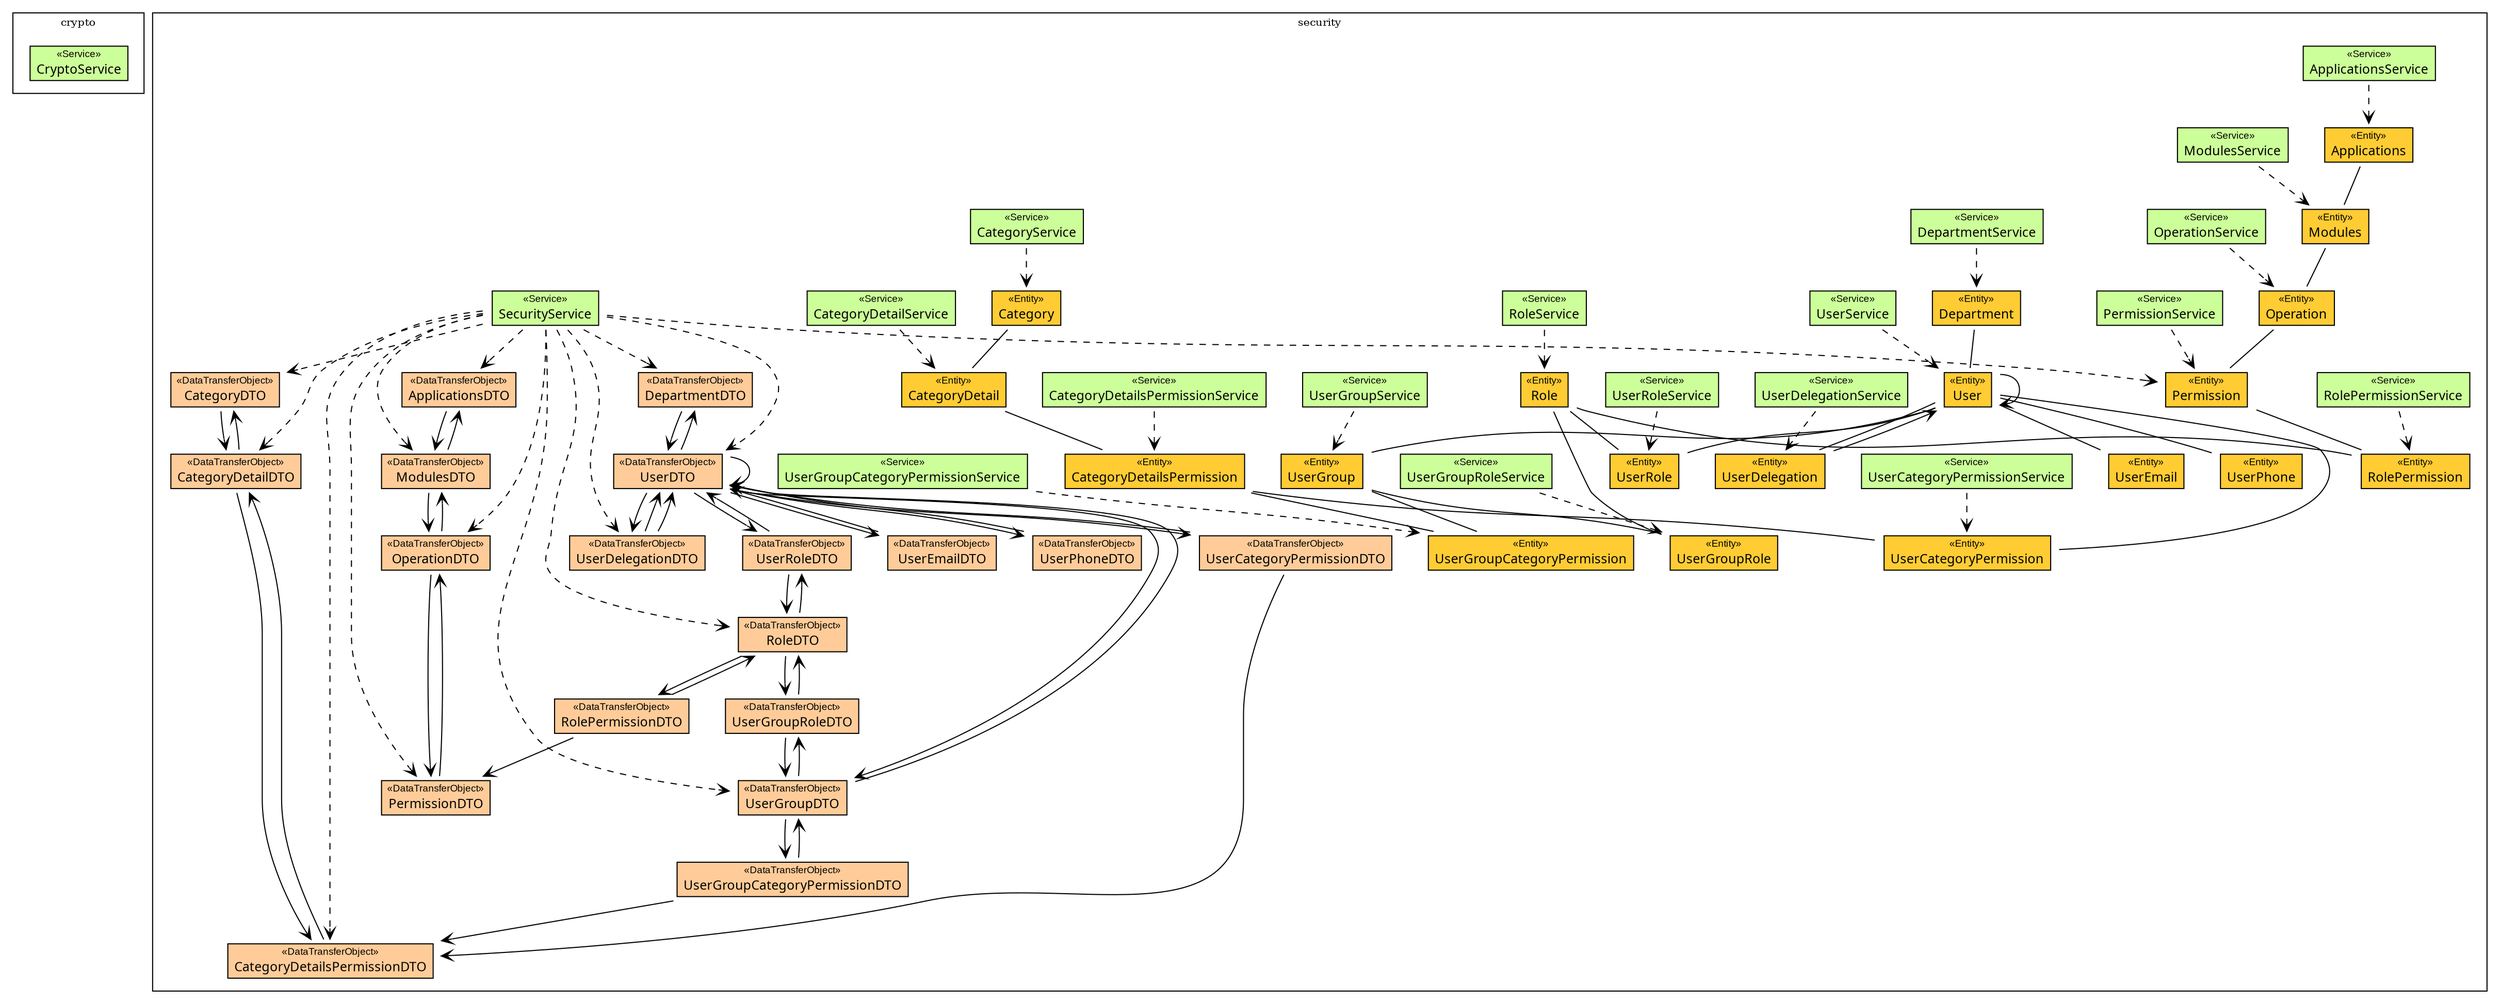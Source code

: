 
	
digraph G {             
	fontsize = 10        
	node [                          
		fontsize = 10                
		fontname="arial"
		shape=plaintext
	     ]        
	     
	edge [                            
		fontsize = 10        
	     ]        
	
	
	
		subgraph clustercrypto {
			label = "crypto"  
			
				
					
	CryptoService [label=<<table border="0" cellborder="1" cellspacing="0" cellpadding="0" port="p" bgcolor="#CCFF99" >
	<tr><td>
	<table border="0" cellspacing="1" cellpadding="1">
		<tr><td> &laquo;Service&raquo; </td></tr>
		<tr><td><font face="arialbd"  point-size="12.0"> CryptoService </font></td></tr>
	</table></td></tr>
	</table>>, fontname="arial", fontcolor="black", fontsize=9.0];

					
				
				
			
		}
	

	
		subgraph clustersecurity {
			label = "security"  
			
				
					
	ApplicationsService [label=<<table border="0" cellborder="1" cellspacing="0" cellpadding="0" port="p" bgcolor="#CCFF99" >
	<tr><td>
	<table border="0" cellspacing="1" cellpadding="1">
		<tr><td> &laquo;Service&raquo; </td></tr>
		<tr><td><font face="arialbd"  point-size="12.0"> ApplicationsService </font></td></tr>
	</table></td></tr>
	</table>>, fontname="arial", fontcolor="black", fontsize=9.0];

	CategoryDetailService [label=<<table border="0" cellborder="1" cellspacing="0" cellpadding="0" port="p" bgcolor="#CCFF99" >
	<tr><td>
	<table border="0" cellspacing="1" cellpadding="1">
		<tr><td> &laquo;Service&raquo; </td></tr>
		<tr><td><font face="arialbd"  point-size="12.0"> CategoryDetailService </font></td></tr>
	</table></td></tr>
	</table>>, fontname="arial", fontcolor="black", fontsize=9.0];

	CategoryDetailsPermissionService [label=<<table border="0" cellborder="1" cellspacing="0" cellpadding="0" port="p" bgcolor="#CCFF99" >
	<tr><td>
	<table border="0" cellspacing="1" cellpadding="1">
		<tr><td> &laquo;Service&raquo; </td></tr>
		<tr><td><font face="arialbd"  point-size="12.0"> CategoryDetailsPermissionService </font></td></tr>
	</table></td></tr>
	</table>>, fontname="arial", fontcolor="black", fontsize=9.0];

	CategoryService [label=<<table border="0" cellborder="1" cellspacing="0" cellpadding="0" port="p" bgcolor="#CCFF99" >
	<tr><td>
	<table border="0" cellspacing="1" cellpadding="1">
		<tr><td> &laquo;Service&raquo; </td></tr>
		<tr><td><font face="arialbd"  point-size="12.0"> CategoryService </font></td></tr>
	</table></td></tr>
	</table>>, fontname="arial", fontcolor="black", fontsize=9.0];

	DepartmentService [label=<<table border="0" cellborder="1" cellspacing="0" cellpadding="0" port="p" bgcolor="#CCFF99" >
	<tr><td>
	<table border="0" cellspacing="1" cellpadding="1">
		<tr><td> &laquo;Service&raquo; </td></tr>
		<tr><td><font face="arialbd"  point-size="12.0"> DepartmentService </font></td></tr>
	</table></td></tr>
	</table>>, fontname="arial", fontcolor="black", fontsize=9.0];

	ModulesService [label=<<table border="0" cellborder="1" cellspacing="0" cellpadding="0" port="p" bgcolor="#CCFF99" >
	<tr><td>
	<table border="0" cellspacing="1" cellpadding="1">
		<tr><td> &laquo;Service&raquo; </td></tr>
		<tr><td><font face="arialbd"  point-size="12.0"> ModulesService </font></td></tr>
	</table></td></tr>
	</table>>, fontname="arial", fontcolor="black", fontsize=9.0];

	OperationService [label=<<table border="0" cellborder="1" cellspacing="0" cellpadding="0" port="p" bgcolor="#CCFF99" >
	<tr><td>
	<table border="0" cellspacing="1" cellpadding="1">
		<tr><td> &laquo;Service&raquo; </td></tr>
		<tr><td><font face="arialbd"  point-size="12.0"> OperationService </font></td></tr>
	</table></td></tr>
	</table>>, fontname="arial", fontcolor="black", fontsize=9.0];

	PermissionService [label=<<table border="0" cellborder="1" cellspacing="0" cellpadding="0" port="p" bgcolor="#CCFF99" >
	<tr><td>
	<table border="0" cellspacing="1" cellpadding="1">
		<tr><td> &laquo;Service&raquo; </td></tr>
		<tr><td><font face="arialbd"  point-size="12.0"> PermissionService </font></td></tr>
	</table></td></tr>
	</table>>, fontname="arial", fontcolor="black", fontsize=9.0];

	RolePermissionService [label=<<table border="0" cellborder="1" cellspacing="0" cellpadding="0" port="p" bgcolor="#CCFF99" >
	<tr><td>
	<table border="0" cellspacing="1" cellpadding="1">
		<tr><td> &laquo;Service&raquo; </td></tr>
		<tr><td><font face="arialbd"  point-size="12.0"> RolePermissionService </font></td></tr>
	</table></td></tr>
	</table>>, fontname="arial", fontcolor="black", fontsize=9.0];

	RoleService [label=<<table border="0" cellborder="1" cellspacing="0" cellpadding="0" port="p" bgcolor="#CCFF99" >
	<tr><td>
	<table border="0" cellspacing="1" cellpadding="1">
		<tr><td> &laquo;Service&raquo; </td></tr>
		<tr><td><font face="arialbd"  point-size="12.0"> RoleService </font></td></tr>
	</table></td></tr>
	</table>>, fontname="arial", fontcolor="black", fontsize=9.0];

	SecurityService [label=<<table border="0" cellborder="1" cellspacing="0" cellpadding="0" port="p" bgcolor="#CCFF99" >
	<tr><td>
	<table border="0" cellspacing="1" cellpadding="1">
		<tr><td> &laquo;Service&raquo; </td></tr>
		<tr><td><font face="arialbd"  point-size="12.0"> SecurityService </font></td></tr>
	</table></td></tr>
	</table>>, fontname="arial", fontcolor="black", fontsize=9.0];

	UserCategoryPermissionService [label=<<table border="0" cellborder="1" cellspacing="0" cellpadding="0" port="p" bgcolor="#CCFF99" >
	<tr><td>
	<table border="0" cellspacing="1" cellpadding="1">
		<tr><td> &laquo;Service&raquo; </td></tr>
		<tr><td><font face="arialbd"  point-size="12.0"> UserCategoryPermissionService </font></td></tr>
	</table></td></tr>
	</table>>, fontname="arial", fontcolor="black", fontsize=9.0];

	UserDelegationService [label=<<table border="0" cellborder="1" cellspacing="0" cellpadding="0" port="p" bgcolor="#CCFF99" >
	<tr><td>
	<table border="0" cellspacing="1" cellpadding="1">
		<tr><td> &laquo;Service&raquo; </td></tr>
		<tr><td><font face="arialbd"  point-size="12.0"> UserDelegationService </font></td></tr>
	</table></td></tr>
	</table>>, fontname="arial", fontcolor="black", fontsize=9.0];

	UserGroupCategoryPermissionService [label=<<table border="0" cellborder="1" cellspacing="0" cellpadding="0" port="p" bgcolor="#CCFF99" >
	<tr><td>
	<table border="0" cellspacing="1" cellpadding="1">
		<tr><td> &laquo;Service&raquo; </td></tr>
		<tr><td><font face="arialbd"  point-size="12.0"> UserGroupCategoryPermissionService </font></td></tr>
	</table></td></tr>
	</table>>, fontname="arial", fontcolor="black", fontsize=9.0];

	UserGroupRoleService [label=<<table border="0" cellborder="1" cellspacing="0" cellpadding="0" port="p" bgcolor="#CCFF99" >
	<tr><td>
	<table border="0" cellspacing="1" cellpadding="1">
		<tr><td> &laquo;Service&raquo; </td></tr>
		<tr><td><font face="arialbd"  point-size="12.0"> UserGroupRoleService </font></td></tr>
	</table></td></tr>
	</table>>, fontname="arial", fontcolor="black", fontsize=9.0];

	UserGroupService [label=<<table border="0" cellborder="1" cellspacing="0" cellpadding="0" port="p" bgcolor="#CCFF99" >
	<tr><td>
	<table border="0" cellspacing="1" cellpadding="1">
		<tr><td> &laquo;Service&raquo; </td></tr>
		<tr><td><font face="arialbd"  point-size="12.0"> UserGroupService </font></td></tr>
	</table></td></tr>
	</table>>, fontname="arial", fontcolor="black", fontsize=9.0];

	UserRoleService [label=<<table border="0" cellborder="1" cellspacing="0" cellpadding="0" port="p" bgcolor="#CCFF99" >
	<tr><td>
	<table border="0" cellspacing="1" cellpadding="1">
		<tr><td> &laquo;Service&raquo; </td></tr>
		<tr><td><font face="arialbd"  point-size="12.0"> UserRoleService </font></td></tr>
	</table></td></tr>
	</table>>, fontname="arial", fontcolor="black", fontsize=9.0];

	UserService [label=<<table border="0" cellborder="1" cellspacing="0" cellpadding="0" port="p" bgcolor="#CCFF99" >
	<tr><td>
	<table border="0" cellspacing="1" cellpadding="1">
		<tr><td> &laquo;Service&raquo; </td></tr>
		<tr><td><font face="arialbd"  point-size="12.0"> UserService </font></td></tr>
	</table></td></tr>
	</table>>, fontname="arial", fontcolor="black", fontsize=9.0];

					
				
				

	Applications [label=<<table border="0" cellborder="1" cellspacing="0" cellpadding="0" port="p" bgcolor="#FFCC33">
	<tr><td>
	<table border="0" cellspacing="1" cellpadding="1">
		<tr><td> &laquo;Entity&raquo; </td></tr>
		<tr><td><font face="arialbd"  point-size="12.0"> Applications </font></td></tr>
	</table></td></tr>
	
	
	
	
	</table>>, fontname="arial", fontcolor="black", fontsize=9.0];



	ApplicationsDTO [label=<<table border="0" cellborder="1" cellspacing="0" cellpadding="0" port="p" bgcolor="#FFCC99">
	<tr><td>
	<table border="0" cellspacing="1" cellpadding="1">
		<tr><td> &laquo;DataTransferObject&raquo; </td></tr>
		<tr><td><font face="arialbd"  point-size="12.0"> ApplicationsDTO </font></td></tr>
	</table></td></tr>
	
	
	
	
	</table>>, fontname="arial", fontcolor="black", fontsize=9.0];



	Category [label=<<table border="0" cellborder="1" cellspacing="0" cellpadding="0" port="p" bgcolor="#FFCC33">
	<tr><td>
	<table border="0" cellspacing="1" cellpadding="1">
		<tr><td> &laquo;Entity&raquo; </td></tr>
		<tr><td><font face="arialbd"  point-size="12.0"> Category </font></td></tr>
	</table></td></tr>
	
	
	
	
	</table>>, fontname="arial", fontcolor="black", fontsize=9.0];



	CategoryDTO [label=<<table border="0" cellborder="1" cellspacing="0" cellpadding="0" port="p" bgcolor="#FFCC99">
	<tr><td>
	<table border="0" cellspacing="1" cellpadding="1">
		<tr><td> &laquo;DataTransferObject&raquo; </td></tr>
		<tr><td><font face="arialbd"  point-size="12.0"> CategoryDTO </font></td></tr>
	</table></td></tr>
	
	
	
	
	</table>>, fontname="arial", fontcolor="black", fontsize=9.0];



	CategoryDetail [label=<<table border="0" cellborder="1" cellspacing="0" cellpadding="0" port="p" bgcolor="#FFCC33">
	<tr><td>
	<table border="0" cellspacing="1" cellpadding="1">
		<tr><td> &laquo;Entity&raquo; </td></tr>
		<tr><td><font face="arialbd"  point-size="12.0"> CategoryDetail </font></td></tr>
	</table></td></tr>
	
	
	
	
	</table>>, fontname="arial", fontcolor="black", fontsize=9.0];



	CategoryDetailDTO [label=<<table border="0" cellborder="1" cellspacing="0" cellpadding="0" port="p" bgcolor="#FFCC99">
	<tr><td>
	<table border="0" cellspacing="1" cellpadding="1">
		<tr><td> &laquo;DataTransferObject&raquo; </td></tr>
		<tr><td><font face="arialbd"  point-size="12.0"> CategoryDetailDTO </font></td></tr>
	</table></td></tr>
	
	
	
	
	</table>>, fontname="arial", fontcolor="black", fontsize=9.0];



	CategoryDetailsPermission [label=<<table border="0" cellborder="1" cellspacing="0" cellpadding="0" port="p" bgcolor="#FFCC33">
	<tr><td>
	<table border="0" cellspacing="1" cellpadding="1">
		<tr><td> &laquo;Entity&raquo; </td></tr>
		<tr><td><font face="arialbd"  point-size="12.0"> CategoryDetailsPermission </font></td></tr>
	</table></td></tr>
	
	
	
	
	</table>>, fontname="arial", fontcolor="black", fontsize=9.0];



	CategoryDetailsPermissionDTO [label=<<table border="0" cellborder="1" cellspacing="0" cellpadding="0" port="p" bgcolor="#FFCC99">
	<tr><td>
	<table border="0" cellspacing="1" cellpadding="1">
		<tr><td> &laquo;DataTransferObject&raquo; </td></tr>
		<tr><td><font face="arialbd"  point-size="12.0"> CategoryDetailsPermissionDTO </font></td></tr>
	</table></td></tr>
	
	
	
	
	</table>>, fontname="arial", fontcolor="black", fontsize=9.0];



	Department [label=<<table border="0" cellborder="1" cellspacing="0" cellpadding="0" port="p" bgcolor="#FFCC33">
	<tr><td>
	<table border="0" cellspacing="1" cellpadding="1">
		<tr><td> &laquo;Entity&raquo; </td></tr>
		<tr><td><font face="arialbd"  point-size="12.0"> Department </font></td></tr>
	</table></td></tr>
	
	
	
	
	</table>>, fontname="arial", fontcolor="black", fontsize=9.0];



	DepartmentDTO [label=<<table border="0" cellborder="1" cellspacing="0" cellpadding="0" port="p" bgcolor="#FFCC99">
	<tr><td>
	<table border="0" cellspacing="1" cellpadding="1">
		<tr><td> &laquo;DataTransferObject&raquo; </td></tr>
		<tr><td><font face="arialbd"  point-size="12.0"> DepartmentDTO </font></td></tr>
	</table></td></tr>
	
	
	
	
	</table>>, fontname="arial", fontcolor="black", fontsize=9.0];



	Modules [label=<<table border="0" cellborder="1" cellspacing="0" cellpadding="0" port="p" bgcolor="#FFCC33">
	<tr><td>
	<table border="0" cellspacing="1" cellpadding="1">
		<tr><td> &laquo;Entity&raquo; </td></tr>
		<tr><td><font face="arialbd"  point-size="12.0"> Modules </font></td></tr>
	</table></td></tr>
	
	
	
	
	</table>>, fontname="arial", fontcolor="black", fontsize=9.0];



	ModulesDTO [label=<<table border="0" cellborder="1" cellspacing="0" cellpadding="0" port="p" bgcolor="#FFCC99">
	<tr><td>
	<table border="0" cellspacing="1" cellpadding="1">
		<tr><td> &laquo;DataTransferObject&raquo; </td></tr>
		<tr><td><font face="arialbd"  point-size="12.0"> ModulesDTO </font></td></tr>
	</table></td></tr>
	
	
	
	
	</table>>, fontname="arial", fontcolor="black", fontsize=9.0];



	Operation [label=<<table border="0" cellborder="1" cellspacing="0" cellpadding="0" port="p" bgcolor="#FFCC33">
	<tr><td>
	<table border="0" cellspacing="1" cellpadding="1">
		<tr><td> &laquo;Entity&raquo; </td></tr>
		<tr><td><font face="arialbd"  point-size="12.0"> Operation </font></td></tr>
	</table></td></tr>
	
	
	
	
	</table>>, fontname="arial", fontcolor="black", fontsize=9.0];



	OperationDTO [label=<<table border="0" cellborder="1" cellspacing="0" cellpadding="0" port="p" bgcolor="#FFCC99">
	<tr><td>
	<table border="0" cellspacing="1" cellpadding="1">
		<tr><td> &laquo;DataTransferObject&raquo; </td></tr>
		<tr><td><font face="arialbd"  point-size="12.0"> OperationDTO </font></td></tr>
	</table></td></tr>
	
	
	
	
	</table>>, fontname="arial", fontcolor="black", fontsize=9.0];



	Permission [label=<<table border="0" cellborder="1" cellspacing="0" cellpadding="0" port="p" bgcolor="#FFCC33">
	<tr><td>
	<table border="0" cellspacing="1" cellpadding="1">
		<tr><td> &laquo;Entity&raquo; </td></tr>
		<tr><td><font face="arialbd"  point-size="12.0"> Permission </font></td></tr>
	</table></td></tr>
	
	
	
	
	</table>>, fontname="arial", fontcolor="black", fontsize=9.0];



	PermissionDTO [label=<<table border="0" cellborder="1" cellspacing="0" cellpadding="0" port="p" bgcolor="#FFCC99">
	<tr><td>
	<table border="0" cellspacing="1" cellpadding="1">
		<tr><td> &laquo;DataTransferObject&raquo; </td></tr>
		<tr><td><font face="arialbd"  point-size="12.0"> PermissionDTO </font></td></tr>
	</table></td></tr>
	
	
	
	
	</table>>, fontname="arial", fontcolor="black", fontsize=9.0];



	Role [label=<<table border="0" cellborder="1" cellspacing="0" cellpadding="0" port="p" bgcolor="#FFCC33">
	<tr><td>
	<table border="0" cellspacing="1" cellpadding="1">
		<tr><td> &laquo;Entity&raquo; </td></tr>
		<tr><td><font face="arialbd"  point-size="12.0"> Role </font></td></tr>
	</table></td></tr>
	
	
	
	
	</table>>, fontname="arial", fontcolor="black", fontsize=9.0];



	RoleDTO [label=<<table border="0" cellborder="1" cellspacing="0" cellpadding="0" port="p" bgcolor="#FFCC99">
	<tr><td>
	<table border="0" cellspacing="1" cellpadding="1">
		<tr><td> &laquo;DataTransferObject&raquo; </td></tr>
		<tr><td><font face="arialbd"  point-size="12.0"> RoleDTO </font></td></tr>
	</table></td></tr>
	
	
	
	
	</table>>, fontname="arial", fontcolor="black", fontsize=9.0];



	RolePermission [label=<<table border="0" cellborder="1" cellspacing="0" cellpadding="0" port="p" bgcolor="#FFCC33">
	<tr><td>
	<table border="0" cellspacing="1" cellpadding="1">
		<tr><td> &laquo;Entity&raquo; </td></tr>
		<tr><td><font face="arialbd"  point-size="12.0"> RolePermission </font></td></tr>
	</table></td></tr>
	
	
	
	
	</table>>, fontname="arial", fontcolor="black", fontsize=9.0];



	RolePermissionDTO [label=<<table border="0" cellborder="1" cellspacing="0" cellpadding="0" port="p" bgcolor="#FFCC99">
	<tr><td>
	<table border="0" cellspacing="1" cellpadding="1">
		<tr><td> &laquo;DataTransferObject&raquo; </td></tr>
		<tr><td><font face="arialbd"  point-size="12.0"> RolePermissionDTO </font></td></tr>
	</table></td></tr>
	
	
	
	
	</table>>, fontname="arial", fontcolor="black", fontsize=9.0];



	User [label=<<table border="0" cellborder="1" cellspacing="0" cellpadding="0" port="p" bgcolor="#FFCC33">
	<tr><td>
	<table border="0" cellspacing="1" cellpadding="1">
		<tr><td> &laquo;Entity&raquo; </td></tr>
		<tr><td><font face="arialbd"  point-size="12.0"> User </font></td></tr>
	</table></td></tr>
	
	
	
	
	</table>>, fontname="arial", fontcolor="black", fontsize=9.0];



	UserCategoryPermission [label=<<table border="0" cellborder="1" cellspacing="0" cellpadding="0" port="p" bgcolor="#FFCC33">
	<tr><td>
	<table border="0" cellspacing="1" cellpadding="1">
		<tr><td> &laquo;Entity&raquo; </td></tr>
		<tr><td><font face="arialbd"  point-size="12.0"> UserCategoryPermission </font></td></tr>
	</table></td></tr>
	
	
	
	
	</table>>, fontname="arial", fontcolor="black", fontsize=9.0];



	UserCategoryPermissionDTO [label=<<table border="0" cellborder="1" cellspacing="0" cellpadding="0" port="p" bgcolor="#FFCC99">
	<tr><td>
	<table border="0" cellspacing="1" cellpadding="1">
		<tr><td> &laquo;DataTransferObject&raquo; </td></tr>
		<tr><td><font face="arialbd"  point-size="12.0"> UserCategoryPermissionDTO </font></td></tr>
	</table></td></tr>
	
	
	
	
	</table>>, fontname="arial", fontcolor="black", fontsize=9.0];



	UserDTO [label=<<table border="0" cellborder="1" cellspacing="0" cellpadding="0" port="p" bgcolor="#FFCC99">
	<tr><td>
	<table border="0" cellspacing="1" cellpadding="1">
		<tr><td> &laquo;DataTransferObject&raquo; </td></tr>
		<tr><td><font face="arialbd"  point-size="12.0"> UserDTO </font></td></tr>
	</table></td></tr>
	
	
	
	
	</table>>, fontname="arial", fontcolor="black", fontsize=9.0];



	UserDelegation [label=<<table border="0" cellborder="1" cellspacing="0" cellpadding="0" port="p" bgcolor="#FFCC33">
	<tr><td>
	<table border="0" cellspacing="1" cellpadding="1">
		<tr><td> &laquo;Entity&raquo; </td></tr>
		<tr><td><font face="arialbd"  point-size="12.0"> UserDelegation </font></td></tr>
	</table></td></tr>
	
	
	
	
	</table>>, fontname="arial", fontcolor="black", fontsize=9.0];



	UserDelegationDTO [label=<<table border="0" cellborder="1" cellspacing="0" cellpadding="0" port="p" bgcolor="#FFCC99">
	<tr><td>
	<table border="0" cellspacing="1" cellpadding="1">
		<tr><td> &laquo;DataTransferObject&raquo; </td></tr>
		<tr><td><font face="arialbd"  point-size="12.0"> UserDelegationDTO </font></td></tr>
	</table></td></tr>
	
	
	
	
	</table>>, fontname="arial", fontcolor="black", fontsize=9.0];



	UserEmail [label=<<table border="0" cellborder="1" cellspacing="0" cellpadding="0" port="p" bgcolor="#FFCC33">
	<tr><td>
	<table border="0" cellspacing="1" cellpadding="1">
		<tr><td> &laquo;Entity&raquo; </td></tr>
		<tr><td><font face="arialbd"  point-size="12.0"> UserEmail </font></td></tr>
	</table></td></tr>
	
	
	
	
	</table>>, fontname="arial", fontcolor="black", fontsize=9.0];



	UserEmailDTO [label=<<table border="0" cellborder="1" cellspacing="0" cellpadding="0" port="p" bgcolor="#FFCC99">
	<tr><td>
	<table border="0" cellspacing="1" cellpadding="1">
		<tr><td> &laquo;DataTransferObject&raquo; </td></tr>
		<tr><td><font face="arialbd"  point-size="12.0"> UserEmailDTO </font></td></tr>
	</table></td></tr>
	
	
	
	
	</table>>, fontname="arial", fontcolor="black", fontsize=9.0];



	UserGroup [label=<<table border="0" cellborder="1" cellspacing="0" cellpadding="0" port="p" bgcolor="#FFCC33">
	<tr><td>
	<table border="0" cellspacing="1" cellpadding="1">
		<tr><td> &laquo;Entity&raquo; </td></tr>
		<tr><td><font face="arialbd"  point-size="12.0"> UserGroup </font></td></tr>
	</table></td></tr>
	
	
	
	
	</table>>, fontname="arial", fontcolor="black", fontsize=9.0];



	UserGroupCategoryPermission [label=<<table border="0" cellborder="1" cellspacing="0" cellpadding="0" port="p" bgcolor="#FFCC33">
	<tr><td>
	<table border="0" cellspacing="1" cellpadding="1">
		<tr><td> &laquo;Entity&raquo; </td></tr>
		<tr><td><font face="arialbd"  point-size="12.0"> UserGroupCategoryPermission </font></td></tr>
	</table></td></tr>
	
	
	
	
	</table>>, fontname="arial", fontcolor="black", fontsize=9.0];



	UserGroupCategoryPermissionDTO [label=<<table border="0" cellborder="1" cellspacing="0" cellpadding="0" port="p" bgcolor="#FFCC99">
	<tr><td>
	<table border="0" cellspacing="1" cellpadding="1">
		<tr><td> &laquo;DataTransferObject&raquo; </td></tr>
		<tr><td><font face="arialbd"  point-size="12.0"> UserGroupCategoryPermissionDTO </font></td></tr>
	</table></td></tr>
	
	
	
	
	</table>>, fontname="arial", fontcolor="black", fontsize=9.0];



	UserGroupDTO [label=<<table border="0" cellborder="1" cellspacing="0" cellpadding="0" port="p" bgcolor="#FFCC99">
	<tr><td>
	<table border="0" cellspacing="1" cellpadding="1">
		<tr><td> &laquo;DataTransferObject&raquo; </td></tr>
		<tr><td><font face="arialbd"  point-size="12.0"> UserGroupDTO </font></td></tr>
	</table></td></tr>
	
	
	
	
	</table>>, fontname="arial", fontcolor="black", fontsize=9.0];



	UserGroupRole [label=<<table border="0" cellborder="1" cellspacing="0" cellpadding="0" port="p" bgcolor="#FFCC33">
	<tr><td>
	<table border="0" cellspacing="1" cellpadding="1">
		<tr><td> &laquo;Entity&raquo; </td></tr>
		<tr><td><font face="arialbd"  point-size="12.0"> UserGroupRole </font></td></tr>
	</table></td></tr>
	
	
	
	
	</table>>, fontname="arial", fontcolor="black", fontsize=9.0];



	UserGroupRoleDTO [label=<<table border="0" cellborder="1" cellspacing="0" cellpadding="0" port="p" bgcolor="#FFCC99">
	<tr><td>
	<table border="0" cellspacing="1" cellpadding="1">
		<tr><td> &laquo;DataTransferObject&raquo; </td></tr>
		<tr><td><font face="arialbd"  point-size="12.0"> UserGroupRoleDTO </font></td></tr>
	</table></td></tr>
	
	
	
	
	</table>>, fontname="arial", fontcolor="black", fontsize=9.0];



	UserPhone [label=<<table border="0" cellborder="1" cellspacing="0" cellpadding="0" port="p" bgcolor="#FFCC33">
	<tr><td>
	<table border="0" cellspacing="1" cellpadding="1">
		<tr><td> &laquo;Entity&raquo; </td></tr>
		<tr><td><font face="arialbd"  point-size="12.0"> UserPhone </font></td></tr>
	</table></td></tr>
	
	
	
	
	</table>>, fontname="arial", fontcolor="black", fontsize=9.0];



	UserPhoneDTO [label=<<table border="0" cellborder="1" cellspacing="0" cellpadding="0" port="p" bgcolor="#FFCC99">
	<tr><td>
	<table border="0" cellspacing="1" cellpadding="1">
		<tr><td> &laquo;DataTransferObject&raquo; </td></tr>
		<tr><td><font face="arialbd"  point-size="12.0"> UserPhoneDTO </font></td></tr>
	</table></td></tr>
	
	
	
	
	</table>>, fontname="arial", fontcolor="black", fontsize=9.0];



	UserRole [label=<<table border="0" cellborder="1" cellspacing="0" cellpadding="0" port="p" bgcolor="#FFCC33">
	<tr><td>
	<table border="0" cellspacing="1" cellpadding="1">
		<tr><td> &laquo;Entity&raquo; </td></tr>
		<tr><td><font face="arialbd"  point-size="12.0"> UserRole </font></td></tr>
	</table></td></tr>
	
	
	
	
	</table>>, fontname="arial", fontcolor="black", fontsize=9.0];



	UserRoleDTO [label=<<table border="0" cellborder="1" cellspacing="0" cellpadding="0" port="p" bgcolor="#FFCC99">
	<tr><td>
	<table border="0" cellspacing="1" cellpadding="1">
		<tr><td> &laquo;DataTransferObject&raquo; </td></tr>
		<tr><td><font face="arialbd"  point-size="12.0"> UserRoleDTO </font></td></tr>
	</table></td></tr>
	
	
	
	
	</table>>, fontname="arial", fontcolor="black", fontsize=9.0];


			
		}
	

	
		
	edge [arrowhead = "empty"]

		
		
	edge [arrowhead = "none"]

		
	    	edge [arrowtail="none" arrowhead = "none" headlabel="" taillabel="" labeldistance="2.0" labelangle="-30"]
	
		Applications -> Modules

			edge [arrowtail="none" arrowhead = "open" headlabel="" taillabel="" labeldistance="2.0" labelangle="-30"]
	
		ApplicationsDTO -> ModulesDTO

	    	edge [arrowtail="none" arrowhead = "none" headlabel="" taillabel="" labeldistance="2.0" labelangle="-30"]
	
		Category -> CategoryDetail

			edge [arrowtail="none" arrowhead = "open" headlabel="" taillabel="" labeldistance="2.0" labelangle="-30"]
	
		CategoryDTO -> CategoryDetailDTO

	    	edge [arrowtail="none" arrowhead = "none" headlabel="" taillabel="" labeldistance="2.0" labelangle="-30"]
	
		CategoryDetail -> CategoryDetailsPermission

			edge [arrowtail="none" arrowhead = "open" headlabel="" taillabel="" labeldistance="2.0" labelangle="-30"]
	
		CategoryDetailDTO -> CategoryDTO

			edge [arrowtail="none" arrowhead = "open" headlabel="" taillabel="" labeldistance="2.0" labelangle="-30"]
	
		CategoryDetailDTO -> CategoryDetailsPermissionDTO

	    	edge [arrowtail="none" arrowhead = "none" headlabel="" taillabel="" labeldistance="2.0" labelangle="-30"]
	
		CategoryDetailsPermission -> UserCategoryPermission

	    	edge [arrowtail="none" arrowhead = "none" headlabel="" taillabel="" labeldistance="2.0" labelangle="-30"]
	
		CategoryDetailsPermission -> UserGroupCategoryPermission

			edge [arrowtail="none" arrowhead = "open" headlabel="" taillabel="" labeldistance="2.0" labelangle="-30"]
	
		CategoryDetailsPermissionDTO -> CategoryDetailDTO

	    	edge [arrowtail="none" arrowhead = "none" headlabel="" taillabel="" labeldistance="2.0" labelangle="-30"]
	
		Department -> User

			edge [arrowtail="none" arrowhead = "open" headlabel="" taillabel="" labeldistance="2.0" labelangle="-30"]
	
		DepartmentDTO -> UserDTO

	    	edge [arrowtail="none" arrowhead = "none" headlabel="" taillabel="" labeldistance="2.0" labelangle="-30"]
	
		Modules -> Operation

			edge [arrowtail="none" arrowhead = "open" headlabel="" taillabel="" labeldistance="2.0" labelangle="-30"]
	
		ModulesDTO -> ApplicationsDTO

			edge [arrowtail="none" arrowhead = "open" headlabel="" taillabel="" labeldistance="2.0" labelangle="-30"]
	
		ModulesDTO -> OperationDTO

	    	edge [arrowtail="none" arrowhead = "none" headlabel="" taillabel="" labeldistance="2.0" labelangle="-30"]
	
		Operation -> Permission

			edge [arrowtail="none" arrowhead = "open" headlabel="" taillabel="" labeldistance="2.0" labelangle="-30"]
	
		OperationDTO -> ModulesDTO

			edge [arrowtail="none" arrowhead = "open" headlabel="" taillabel="" labeldistance="2.0" labelangle="-30"]
	
		OperationDTO -> PermissionDTO

	    	edge [arrowtail="none" arrowhead = "none" headlabel="" taillabel="" labeldistance="2.0" labelangle="-30"]
	
		Permission -> RolePermission

			edge [arrowtail="none" arrowhead = "open" headlabel="" taillabel="" labeldistance="2.0" labelangle="-30"]
	
		PermissionDTO -> OperationDTO

	    	edge [arrowtail="none" arrowhead = "none" headlabel="" taillabel="" labeldistance="2.0" labelangle="-30"]
	
		Role -> RolePermission

	    	edge [arrowtail="none" arrowhead = "none" headlabel="" taillabel="" labeldistance="2.0" labelangle="-30"]
	
		Role -> UserGroupRole

	    	edge [arrowtail="none" arrowhead = "none" headlabel="" taillabel="" labeldistance="2.0" labelangle="-30"]
	
		Role -> UserRole

			edge [arrowtail="none" arrowhead = "open" headlabel="" taillabel="" labeldistance="2.0" labelangle="-30"]
	
		RoleDTO -> RolePermissionDTO

			edge [arrowtail="none" arrowhead = "open" headlabel="" taillabel="" labeldistance="2.0" labelangle="-30"]
	
		RoleDTO -> UserGroupRoleDTO

			edge [arrowtail="none" arrowhead = "open" headlabel="" taillabel="" labeldistance="2.0" labelangle="-30"]
	
		RoleDTO -> UserRoleDTO

			edge [arrowtail="none" arrowhead = "open" headlabel="" taillabel="" labeldistance="2.0" labelangle="-30"]
	
		RolePermissionDTO -> PermissionDTO

			edge [arrowtail="none" arrowhead = "open" headlabel="" taillabel="" labeldistance="2.0" labelangle="-30"]
	
		RolePermissionDTO -> RoleDTO

			edge [arrowtail="none" arrowhead = "open" headlabel="" taillabel="" labeldistance="2.0" labelangle="-30"]
	
		User -> User

	    	edge [arrowtail="none" arrowhead = "none" headlabel="" taillabel="" labeldistance="2.0" labelangle="-30"]
	
		User -> UserCategoryPermission

	    	edge [arrowtail="none" arrowhead = "none" headlabel="" taillabel="" labeldistance="2.0" labelangle="-30"]
	
		User -> UserDelegation

			edge [arrowtail="diamond" arrowhead = "none" headlabel="" taillabel="" labeldistance="2.0" labelangle="-30"]
	
		User -> UserEmail

	    	edge [arrowtail="none" arrowhead = "none" headlabel="" taillabel="" labeldistance="2.0" labelangle="-30"]
	
		User -> UserGroup

			edge [arrowtail="diamond" arrowhead = "none" headlabel="" taillabel="" labeldistance="2.0" labelangle="-30"]
	
		User -> UserPhone

	    	edge [arrowtail="none" arrowhead = "none" headlabel="" taillabel="" labeldistance="2.0" labelangle="-30"]
	
		User -> UserRole

			edge [arrowtail="none" arrowhead = "open" headlabel="" taillabel="" labeldistance="2.0" labelangle="-30"]
	
		UserCategoryPermissionDTO -> CategoryDetailsPermissionDTO

			edge [arrowtail="none" arrowhead = "open" headlabel="" taillabel="" labeldistance="2.0" labelangle="-30"]
	
		UserCategoryPermissionDTO -> UserDTO

			edge [arrowtail="none" arrowhead = "open" headlabel="" taillabel="" labeldistance="2.0" labelangle="-30"]
	
		UserDTO -> DepartmentDTO

			edge [arrowtail="none" arrowhead = "open" headlabel="" taillabel="" labeldistance="2.0" labelangle="-30"]
	
		UserDTO -> UserCategoryPermissionDTO

			edge [arrowtail="none" arrowhead = "open" headlabel="" taillabel="" labeldistance="2.0" labelangle="-30"]
	
		UserDTO -> UserDTO

			edge [arrowtail="none" arrowhead = "open" headlabel="" taillabel="" labeldistance="2.0" labelangle="-30"]
	
		UserDTO -> UserDelegationDTO

			edge [arrowtail="none" arrowhead = "open" headlabel="" taillabel="" labeldistance="2.0" labelangle="-30"]
	
		UserDTO -> UserEmailDTO

			edge [arrowtail="none" arrowhead = "open" headlabel="" taillabel="" labeldistance="2.0" labelangle="-30"]
	
		UserDTO -> UserGroupDTO

			edge [arrowtail="none" arrowhead = "open" headlabel="" taillabel="" labeldistance="2.0" labelangle="-30"]
	
		UserDTO -> UserPhoneDTO

			edge [arrowtail="none" arrowhead = "open" headlabel="" taillabel="" labeldistance="2.0" labelangle="-30"]
	
		UserDTO -> UserRoleDTO

			edge [arrowtail="none" arrowhead = "open" headlabel="" taillabel="" labeldistance="2.0" labelangle="-30"]
	
		UserDelegation -> User

			edge [arrowtail="none" arrowhead = "open" headlabel="" taillabel="" labeldistance="2.0" labelangle="-30"]
	
		UserDelegationDTO -> UserDTO

			edge [arrowtail="none" arrowhead = "open" headlabel="" taillabel="" labeldistance="2.0" labelangle="-30"]
	
		UserDelegationDTO -> UserDTO

			edge [arrowtail="none" arrowhead = "open" headlabel="" taillabel="" labeldistance="2.0" labelangle="-30"]
	
		UserEmailDTO -> UserDTO

	    	edge [arrowtail="none" arrowhead = "none" headlabel="" taillabel="" labeldistance="2.0" labelangle="-30"]
	
		UserGroup -> UserGroupCategoryPermission

	    	edge [arrowtail="none" arrowhead = "none" headlabel="" taillabel="" labeldistance="2.0" labelangle="-30"]
	
		UserGroup -> UserGroupRole

			edge [arrowtail="none" arrowhead = "open" headlabel="" taillabel="" labeldistance="2.0" labelangle="-30"]
	
		UserGroupCategoryPermissionDTO -> CategoryDetailsPermissionDTO

			edge [arrowtail="none" arrowhead = "open" headlabel="" taillabel="" labeldistance="2.0" labelangle="-30"]
	
		UserGroupCategoryPermissionDTO -> UserGroupDTO

			edge [arrowtail="none" arrowhead = "open" headlabel="" taillabel="" labeldistance="2.0" labelangle="-30"]
	
		UserGroupDTO -> UserDTO

			edge [arrowtail="none" arrowhead = "open" headlabel="" taillabel="" labeldistance="2.0" labelangle="-30"]
	
		UserGroupDTO -> UserGroupCategoryPermissionDTO

			edge [arrowtail="none" arrowhead = "open" headlabel="" taillabel="" labeldistance="2.0" labelangle="-30"]
	
		UserGroupDTO -> UserGroupRoleDTO

			edge [arrowtail="none" arrowhead = "open" headlabel="" taillabel="" labeldistance="2.0" labelangle="-30"]
	
		UserGroupRoleDTO -> RoleDTO

			edge [arrowtail="none" arrowhead = "open" headlabel="" taillabel="" labeldistance="2.0" labelangle="-30"]
	
		UserGroupRoleDTO -> UserGroupDTO

			edge [arrowtail="none" arrowhead = "open" headlabel="" taillabel="" labeldistance="2.0" labelangle="-30"]
	
		UserPhoneDTO -> UserDTO

			edge [arrowtail="none" arrowhead = "open" headlabel="" taillabel="" labeldistance="2.0" labelangle="-30"]
	
		UserRoleDTO -> RoleDTO

			edge [arrowtail="none" arrowhead = "open" headlabel="" taillabel="" labeldistance="2.0" labelangle="-30"]
	
		UserRoleDTO -> UserDTO

		
			
	
		edge [arrowtail="none" arrowhead = "open" headlabel = "" taillabel = "" style = "dashed"]
		
				SecurityService -> ApplicationsDTO
		
				SecurityService -> ModulesDTO
		
				SecurityService -> OperationDTO
		
				SecurityService -> PermissionDTO
		
				SecurityService -> RoleDTO
		
				SecurityService -> Permission
		
				SecurityService -> CategoryDTO
		
				SecurityService -> CategoryDetailDTO
		
				SecurityService -> CategoryDetailsPermissionDTO
		
				SecurityService -> UserDelegationDTO
		
				SecurityService -> UserDTO
		
				SecurityService -> DepartmentDTO
		
				SecurityService -> UserGroupDTO
		
	

	
		edge [arrowtail="none" arrowhead = "open" headlabel = "" taillabel = "" style = "dashed"]
		
				UserService -> User
		
	

	
		edge [arrowtail="none" arrowhead = "open" headlabel = "" taillabel = "" style = "dashed"]
		
				ApplicationsService -> Applications
		
	

	
		edge [arrowtail="none" arrowhead = "open" headlabel = "" taillabel = "" style = "dashed"]
		
				ModulesService -> Modules
		
	

	
		edge [arrowtail="none" arrowhead = "open" headlabel = "" taillabel = "" style = "dashed"]
		
				OperationService -> Operation
		
	

	
		edge [arrowtail="none" arrowhead = "open" headlabel = "" taillabel = "" style = "dashed"]
		
				PermissionService -> Permission
		
	

	
		edge [arrowtail="none" arrowhead = "open" headlabel = "" taillabel = "" style = "dashed"]
		
				RoleService -> Role
		
	

	
		edge [arrowtail="none" arrowhead = "open" headlabel = "" taillabel = "" style = "dashed"]
		
				RolePermissionService -> RolePermission
		
	

	
		edge [arrowtail="none" arrowhead = "open" headlabel = "" taillabel = "" style = "dashed"]
		
				UserRoleService -> UserRole
		
	

	
		edge [arrowtail="none" arrowhead = "open" headlabel = "" taillabel = "" style = "dashed"]
		
				DepartmentService -> Department
		
	

	
		edge [arrowtail="none" arrowhead = "open" headlabel = "" taillabel = "" style = "dashed"]
		
				UserGroupService -> UserGroup
		
	

	
		edge [arrowtail="none" arrowhead = "open" headlabel = "" taillabel = "" style = "dashed"]
		
				UserGroupRoleService -> UserGroupRole
		
	

	
		edge [arrowtail="none" arrowhead = "open" headlabel = "" taillabel = "" style = "dashed"]
		
				UserDelegationService -> UserDelegation
		
	

	
		edge [arrowtail="none" arrowhead = "open" headlabel = "" taillabel = "" style = "dashed"]
		
				CategoryService -> Category
		
	

	
		edge [arrowtail="none" arrowhead = "open" headlabel = "" taillabel = "" style = "dashed"]
		
				CategoryDetailService -> CategoryDetail
		
	

	
		edge [arrowtail="none" arrowhead = "open" headlabel = "" taillabel = "" style = "dashed"]
		
				CategoryDetailsPermissionService -> CategoryDetailsPermission
		
	

	
		edge [arrowtail="none" arrowhead = "open" headlabel = "" taillabel = "" style = "dashed"]
		
				UserCategoryPermissionService -> UserCategoryPermission
		
	

	
		edge [arrowtail="none" arrowhead = "open" headlabel = "" taillabel = "" style = "dashed"]
		
				UserGroupCategoryPermissionService -> UserGroupCategoryPermission
		
	

	
		edge [arrowtail="none" arrowhead = "open" headlabel = "" taillabel = "" style = "dashed"]
		
	

		
	
	
	}
	
